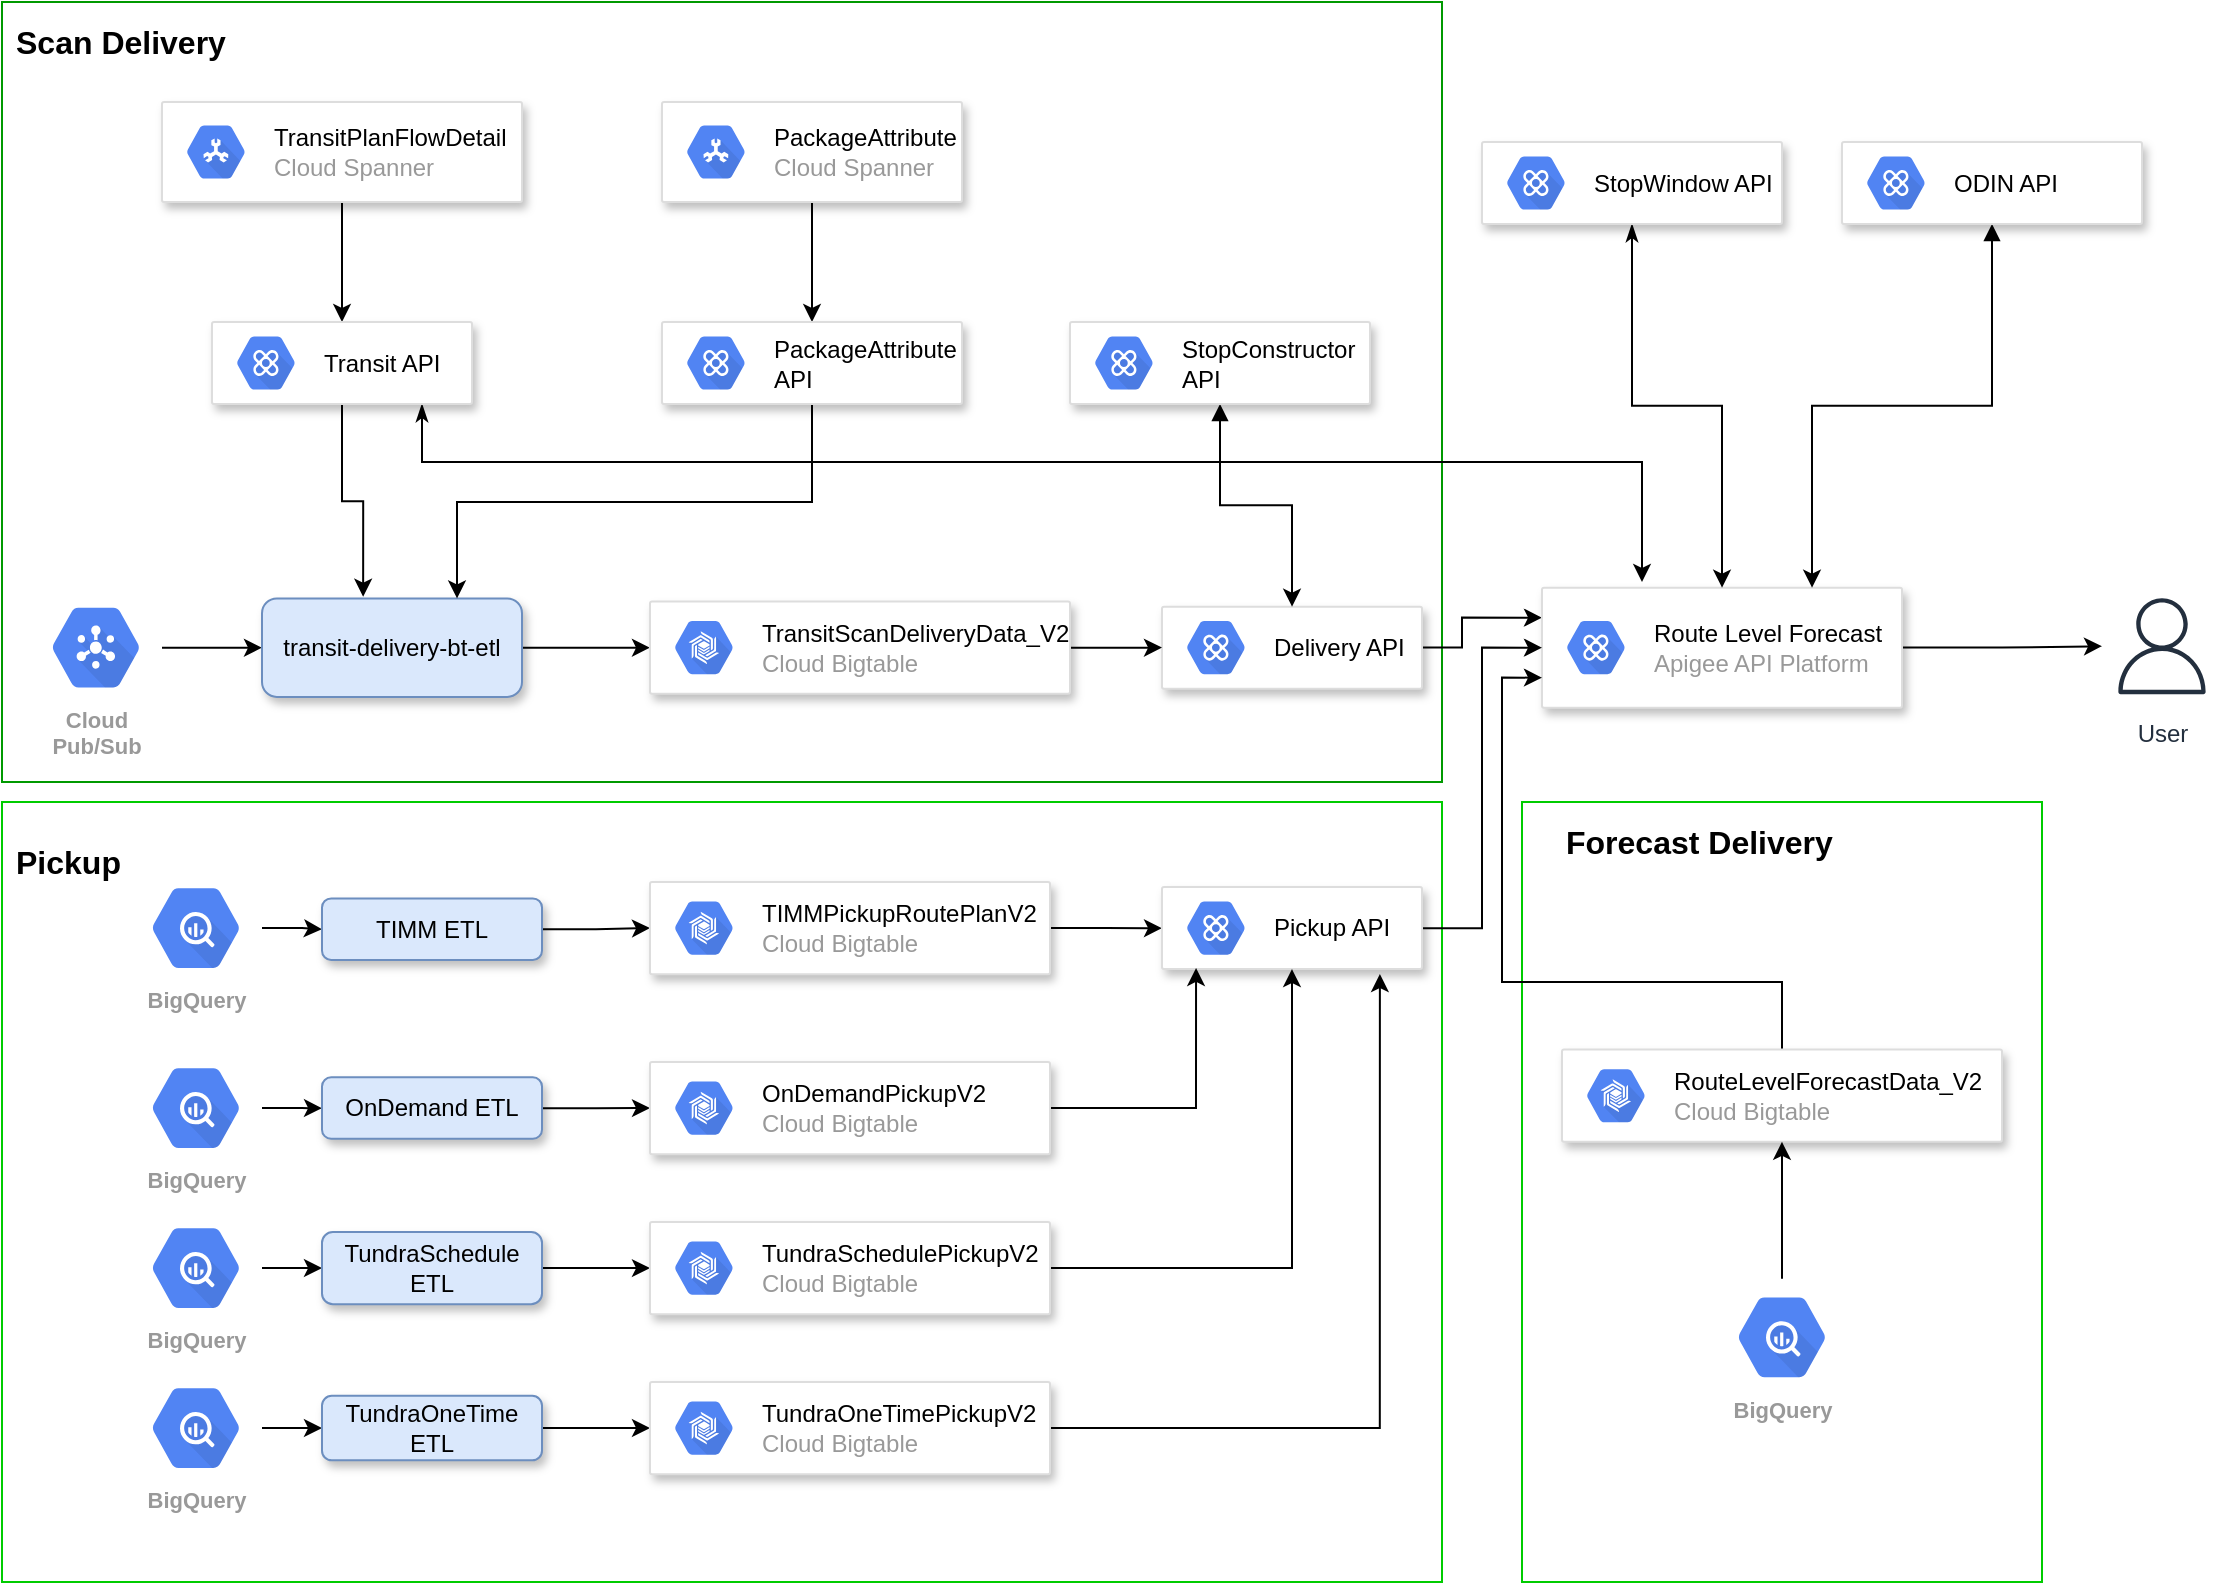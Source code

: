 <mxfile version="16.4.11" type="github">
  <diagram id="f106602c-feb2-e66a-4537-3a34d633f6aa" name="Page-1">
    <mxGraphModel dx="6103" dy="4062" grid="1" gridSize="10" guides="1" tooltips="1" connect="1" arrows="1" fold="1" page="1" pageScale="1" pageWidth="4681" pageHeight="3300" background="none" math="0" shadow="0">
      <root>
        <mxCell id="0" />
        <mxCell id="1" parent="0" />
        <mxCell id="_17MJ1O9a7a1vANiGVdv-1085" value="" style="rounded=0;whiteSpace=wrap;html=1;shadow=0;glass=0;fontColor=#000000;fillColor=none;strokeColor=#009900;" parent="1" vertex="1">
          <mxGeometry x="-1700" y="-770" width="720" height="390" as="geometry" />
        </mxCell>
        <mxCell id="_17MJ1O9a7a1vANiGVdv-1105" value="" style="rounded=0;whiteSpace=wrap;html=1;shadow=0;glass=0;fontColor=#000000;fillColor=none;strokeColor=#00CC00;" parent="1" vertex="1">
          <mxGeometry x="-940" y="-370" width="260" height="390" as="geometry" />
        </mxCell>
        <mxCell id="_17MJ1O9a7a1vANiGVdv-1092" value="" style="rounded=0;whiteSpace=wrap;html=1;shadow=0;glass=0;fontColor=#000000;fillColor=none;strokeColor=#00CC00;" parent="1" vertex="1">
          <mxGeometry x="-1700" y="-370" width="720" height="390" as="geometry" />
        </mxCell>
        <mxCell id="_17MJ1O9a7a1vANiGVdv-1053" value="" style="edgeStyle=orthogonalEdgeStyle;rounded=0;orthogonalLoop=1;jettySize=auto;html=1;fontColor=#000000;" parent="1" source="_17MJ1O9a7a1vANiGVdv-1001" target="_17MJ1O9a7a1vANiGVdv-1004" edge="1">
          <mxGeometry relative="1" as="geometry" />
        </mxCell>
        <mxCell id="_17MJ1O9a7a1vANiGVdv-1001" value="Cloud&#xa;Pub/Sub" style="sketch=0;html=1;fillColor=#5184F3;strokeColor=none;verticalAlign=top;labelPosition=center;verticalLabelPosition=bottom;align=center;spacingTop=-6;fontSize=11;fontStyle=1;fontColor=#999999;shape=mxgraph.gcp2.hexIcon;prIcon=cloud_pubsub" parent="1" vertex="1">
          <mxGeometry x="-1686" y="-476.43" width="66" height="58.5" as="geometry" />
        </mxCell>
        <mxCell id="_17MJ1O9a7a1vANiGVdv-1054" value="" style="edgeStyle=orthogonalEdgeStyle;rounded=0;orthogonalLoop=1;jettySize=auto;html=1;fontColor=#000000;" parent="1" source="_17MJ1O9a7a1vANiGVdv-1004" target="_17MJ1O9a7a1vANiGVdv-1050" edge="1">
          <mxGeometry relative="1" as="geometry" />
        </mxCell>
        <mxCell id="_17MJ1O9a7a1vANiGVdv-1004" value="transit-delivery-bt-etl" style="rounded=1;whiteSpace=wrap;html=1;fillColor=#dae8fc;strokeColor=#6c8ebf;shadow=1;" parent="1" vertex="1">
          <mxGeometry x="-1570" y="-471.81" width="130" height="49.25" as="geometry" />
        </mxCell>
        <mxCell id="_17MJ1O9a7a1vANiGVdv-1078" value="" style="edgeStyle=orthogonalEdgeStyle;rounded=0;orthogonalLoop=1;jettySize=auto;html=1;fontColor=#000000;" parent="1" source="_17MJ1O9a7a1vANiGVdv-1005" target="_17MJ1O9a7a1vANiGVdv-1021" edge="1">
          <mxGeometry relative="1" as="geometry" />
        </mxCell>
        <mxCell id="_17MJ1O9a7a1vANiGVdv-1005" value="" style="strokeColor=#dddddd;shadow=1;strokeWidth=1;rounded=1;absoluteArcSize=1;arcSize=2;" parent="1" vertex="1">
          <mxGeometry x="-1370" y="-720" width="150" height="50" as="geometry" />
        </mxCell>
        <mxCell id="_17MJ1O9a7a1vANiGVdv-1006" value="&lt;font color=&quot;#000000&quot;&gt;PackageAttribute&lt;/font&gt;&lt;br&gt;Cloud Spanner" style="sketch=0;dashed=0;connectable=0;html=1;fillColor=#5184F3;strokeColor=none;shape=mxgraph.gcp2.hexIcon;prIcon=cloud_spanner;part=1;labelPosition=right;verticalLabelPosition=middle;align=left;verticalAlign=middle;spacingLeft=5;fontColor=#999999;fontSize=12;" parent="_17MJ1O9a7a1vANiGVdv-1005" vertex="1">
          <mxGeometry y="0.5" width="44" height="39" relative="1" as="geometry">
            <mxPoint x="5" y="-19.5" as="offset" />
          </mxGeometry>
        </mxCell>
        <mxCell id="_17MJ1O9a7a1vANiGVdv-1077" value="" style="edgeStyle=orthogonalEdgeStyle;rounded=0;orthogonalLoop=1;jettySize=auto;html=1;fontColor=#000000;" parent="1" source="_17MJ1O9a7a1vANiGVdv-1007" target="_17MJ1O9a7a1vANiGVdv-1019" edge="1">
          <mxGeometry relative="1" as="geometry" />
        </mxCell>
        <mxCell id="_17MJ1O9a7a1vANiGVdv-1007" value="" style="strokeColor=#dddddd;shadow=1;strokeWidth=1;rounded=1;absoluteArcSize=1;arcSize=2;" parent="1" vertex="1">
          <mxGeometry x="-1620" y="-720" width="180" height="50" as="geometry" />
        </mxCell>
        <mxCell id="_17MJ1O9a7a1vANiGVdv-1008" value="&lt;font color=&quot;#000000&quot;&gt;TransitPlanFlowDetail&lt;/font&gt;&lt;br&gt;Cloud Spanner" style="sketch=0;dashed=0;connectable=0;html=1;fillColor=#5184F3;strokeColor=none;shape=mxgraph.gcp2.hexIcon;prIcon=cloud_spanner;part=1;labelPosition=right;verticalLabelPosition=middle;align=left;verticalAlign=middle;spacingLeft=5;fontColor=#999999;fontSize=12;" parent="_17MJ1O9a7a1vANiGVdv-1007" vertex="1">
          <mxGeometry y="0.5" width="44" height="39" relative="1" as="geometry">
            <mxPoint x="5" y="-19.5" as="offset" />
          </mxGeometry>
        </mxCell>
        <mxCell id="_17MJ1O9a7a1vANiGVdv-1056" value="" style="edgeStyle=orthogonalEdgeStyle;rounded=0;orthogonalLoop=1;jettySize=auto;html=1;fontColor=#000000;entryX=0;entryY=0.25;entryDx=0;entryDy=0;" parent="1" source="_17MJ1O9a7a1vANiGVdv-1015" target="_17MJ1O9a7a1vANiGVdv-1017" edge="1">
          <mxGeometry relative="1" as="geometry">
            <Array as="points">
              <mxPoint x="-970" y="-447" />
              <mxPoint x="-970" y="-462" />
            </Array>
          </mxGeometry>
        </mxCell>
        <mxCell id="_17MJ1O9a7a1vANiGVdv-1015" value="" style="strokeColor=#dddddd;shadow=1;strokeWidth=1;rounded=1;absoluteArcSize=1;arcSize=2;" parent="1" vertex="1">
          <mxGeometry x="-1120" y="-467.68" width="130" height="41" as="geometry" />
        </mxCell>
        <mxCell id="_17MJ1O9a7a1vANiGVdv-1016" value="&lt;font color=&quot;#000000&quot;&gt;Delivery API&lt;/font&gt;" style="sketch=0;dashed=0;connectable=0;html=1;fillColor=#5184F3;strokeColor=none;shape=mxgraph.gcp2.hexIcon;prIcon=apigee_api_platform;part=1;labelPosition=right;verticalLabelPosition=middle;align=left;verticalAlign=middle;spacingLeft=5;fontColor=#999999;fontSize=12;" parent="_17MJ1O9a7a1vANiGVdv-1015" vertex="1">
          <mxGeometry y="0.5" width="44" height="39" relative="1" as="geometry">
            <mxPoint x="5" y="-19.5" as="offset" />
          </mxGeometry>
        </mxCell>
        <mxCell id="_17MJ1O9a7a1vANiGVdv-1057" value="" style="edgeStyle=orthogonalEdgeStyle;rounded=0;orthogonalLoop=1;jettySize=auto;html=1;fontColor=#000000;" parent="1" source="_17MJ1O9a7a1vANiGVdv-1017" target="_17MJ1O9a7a1vANiGVdv-1027" edge="1">
          <mxGeometry relative="1" as="geometry" />
        </mxCell>
        <mxCell id="_17MJ1O9a7a1vANiGVdv-1017" value="" style="strokeColor=#dddddd;shadow=1;strokeWidth=1;rounded=1;absoluteArcSize=1;arcSize=2;fontColor=#000000;" parent="1" vertex="1">
          <mxGeometry x="-930" y="-477.18" width="180" height="60" as="geometry" />
        </mxCell>
        <mxCell id="_17MJ1O9a7a1vANiGVdv-1018" value="&lt;font color=&quot;#000000&quot;&gt;Route Level Forecast&lt;/font&gt;&lt;br&gt;Apigee API Platform" style="sketch=0;dashed=0;connectable=0;html=1;fillColor=#5184F3;strokeColor=none;shape=mxgraph.gcp2.hexIcon;prIcon=apigee_api_platform;part=1;labelPosition=right;verticalLabelPosition=middle;align=left;verticalAlign=middle;spacingLeft=5;fontColor=#999999;fontSize=12;" parent="_17MJ1O9a7a1vANiGVdv-1017" vertex="1">
          <mxGeometry y="0.5" width="44" height="39" relative="1" as="geometry">
            <mxPoint x="5" y="-19.5" as="offset" />
          </mxGeometry>
        </mxCell>
        <mxCell id="_17MJ1O9a7a1vANiGVdv-1081" style="edgeStyle=orthogonalEdgeStyle;rounded=0;orthogonalLoop=1;jettySize=auto;html=1;entryX=0.389;entryY=-0.017;entryDx=0;entryDy=0;entryPerimeter=0;fontColor=#000000;" parent="1" source="_17MJ1O9a7a1vANiGVdv-1019" target="_17MJ1O9a7a1vANiGVdv-1004" edge="1">
          <mxGeometry relative="1" as="geometry" />
        </mxCell>
        <mxCell id="ZAPBVQ64RDKezF9Ha-aI-3" style="edgeStyle=orthogonalEdgeStyle;rounded=0;orthogonalLoop=1;jettySize=auto;html=1;startArrow=classicThin;startFill=1;" edge="1" parent="1" source="_17MJ1O9a7a1vANiGVdv-1019">
          <mxGeometry relative="1" as="geometry">
            <mxPoint x="-880" y="-480" as="targetPoint" />
            <Array as="points">
              <mxPoint x="-1490" y="-540" />
              <mxPoint x="-880" y="-540" />
            </Array>
          </mxGeometry>
        </mxCell>
        <mxCell id="_17MJ1O9a7a1vANiGVdv-1019" value="" style="strokeColor=#dddddd;shadow=1;strokeWidth=1;rounded=1;absoluteArcSize=1;arcSize=2;" parent="1" vertex="1">
          <mxGeometry x="-1595" y="-610" width="130" height="41" as="geometry" />
        </mxCell>
        <mxCell id="_17MJ1O9a7a1vANiGVdv-1020" value="&lt;font color=&quot;#000000&quot;&gt;Transit API&lt;/font&gt;" style="sketch=0;dashed=0;connectable=0;html=1;fillColor=#5184F3;strokeColor=none;shape=mxgraph.gcp2.hexIcon;prIcon=apigee_api_platform;part=1;labelPosition=right;verticalLabelPosition=middle;align=left;verticalAlign=middle;spacingLeft=5;fontColor=#999999;fontSize=12;" parent="_17MJ1O9a7a1vANiGVdv-1019" vertex="1">
          <mxGeometry y="0.5" width="44" height="39" relative="1" as="geometry">
            <mxPoint x="5" y="-19.5" as="offset" />
          </mxGeometry>
        </mxCell>
        <mxCell id="_17MJ1O9a7a1vANiGVdv-1080" style="edgeStyle=orthogonalEdgeStyle;rounded=0;orthogonalLoop=1;jettySize=auto;html=1;entryX=0.75;entryY=0;entryDx=0;entryDy=0;fontColor=#000000;" parent="1" source="_17MJ1O9a7a1vANiGVdv-1021" target="_17MJ1O9a7a1vANiGVdv-1004" edge="1">
          <mxGeometry relative="1" as="geometry">
            <Array as="points">
              <mxPoint x="-1295" y="-520" />
              <mxPoint x="-1473" y="-520" />
            </Array>
          </mxGeometry>
        </mxCell>
        <mxCell id="_17MJ1O9a7a1vANiGVdv-1021" value="" style="strokeColor=#dddddd;shadow=1;strokeWidth=1;rounded=1;absoluteArcSize=1;arcSize=2;" parent="1" vertex="1">
          <mxGeometry x="-1370" y="-610" width="150" height="41" as="geometry" />
        </mxCell>
        <mxCell id="_17MJ1O9a7a1vANiGVdv-1022" value="&lt;font color=&quot;#000000&quot;&gt;PackageAttribute&lt;br&gt;API&lt;br&gt;&lt;/font&gt;" style="sketch=0;dashed=0;connectable=0;html=1;fillColor=#5184F3;strokeColor=none;shape=mxgraph.gcp2.hexIcon;prIcon=apigee_api_platform;part=1;labelPosition=right;verticalLabelPosition=middle;align=left;verticalAlign=middle;spacingLeft=5;fontColor=#999999;fontSize=12;" parent="_17MJ1O9a7a1vANiGVdv-1021" vertex="1">
          <mxGeometry y="0.5" width="44" height="39" relative="1" as="geometry">
            <mxPoint x="5" y="-19.5" as="offset" />
          </mxGeometry>
        </mxCell>
        <mxCell id="_17MJ1O9a7a1vANiGVdv-1082" style="edgeStyle=orthogonalEdgeStyle;rounded=0;orthogonalLoop=1;jettySize=auto;html=1;entryX=0.5;entryY=0;entryDx=0;entryDy=0;fontColor=#000000;startArrow=block;startFill=1;" parent="1" source="_17MJ1O9a7a1vANiGVdv-1023" target="_17MJ1O9a7a1vANiGVdv-1015" edge="1">
          <mxGeometry relative="1" as="geometry" />
        </mxCell>
        <mxCell id="_17MJ1O9a7a1vANiGVdv-1023" value="" style="strokeColor=#dddddd;shadow=1;strokeWidth=1;rounded=1;absoluteArcSize=1;arcSize=2;" parent="1" vertex="1">
          <mxGeometry x="-1166" y="-610" width="150" height="41" as="geometry" />
        </mxCell>
        <mxCell id="_17MJ1O9a7a1vANiGVdv-1024" value="&lt;font color=&quot;#000000&quot;&gt;StopConstructor&lt;br&gt;API&lt;/font&gt;" style="sketch=0;dashed=0;connectable=0;html=1;fillColor=#5184F3;strokeColor=none;shape=mxgraph.gcp2.hexIcon;prIcon=apigee_api_platform;part=1;labelPosition=right;verticalLabelPosition=middle;align=left;verticalAlign=middle;spacingLeft=5;fontColor=#999999;fontSize=12;" parent="_17MJ1O9a7a1vANiGVdv-1023" vertex="1">
          <mxGeometry y="0.5" width="44" height="39" relative="1" as="geometry">
            <mxPoint x="5" y="-19.5" as="offset" />
          </mxGeometry>
        </mxCell>
        <mxCell id="_17MJ1O9a7a1vANiGVdv-1084" style="edgeStyle=orthogonalEdgeStyle;rounded=0;orthogonalLoop=1;jettySize=auto;html=1;fontColor=#000000;startArrow=block;startFill=1;entryX=0.75;entryY=0;entryDx=0;entryDy=0;" parent="1" source="_17MJ1O9a7a1vANiGVdv-1025" target="_17MJ1O9a7a1vANiGVdv-1017" edge="1">
          <mxGeometry relative="1" as="geometry">
            <mxPoint x="-770" y="-530" as="targetPoint" />
          </mxGeometry>
        </mxCell>
        <mxCell id="_17MJ1O9a7a1vANiGVdv-1025" value="" style="strokeColor=#dddddd;shadow=1;strokeWidth=1;rounded=1;absoluteArcSize=1;arcSize=2;" parent="1" vertex="1">
          <mxGeometry x="-780" y="-700" width="150" height="41" as="geometry" />
        </mxCell>
        <mxCell id="_17MJ1O9a7a1vANiGVdv-1026" value="&lt;font color=&quot;#000000&quot;&gt;ODIN API&lt;/font&gt;" style="sketch=0;dashed=0;connectable=0;html=1;fillColor=#5184F3;strokeColor=none;shape=mxgraph.gcp2.hexIcon;prIcon=apigee_api_platform;part=1;labelPosition=right;verticalLabelPosition=middle;align=left;verticalAlign=middle;spacingLeft=5;fontColor=#999999;fontSize=12;" parent="_17MJ1O9a7a1vANiGVdv-1025" vertex="1">
          <mxGeometry y="0.5" width="44" height="39" relative="1" as="geometry">
            <mxPoint x="5" y="-19.5" as="offset" />
          </mxGeometry>
        </mxCell>
        <mxCell id="_17MJ1O9a7a1vANiGVdv-1027" value="User" style="sketch=0;outlineConnect=0;fontColor=#232F3E;gradientColor=none;strokeColor=#232F3E;fillColor=#ffffff;dashed=0;verticalLabelPosition=bottom;verticalAlign=top;align=center;html=1;fontSize=12;fontStyle=0;aspect=fixed;shape=mxgraph.aws4.resourceIcon;resIcon=mxgraph.aws4.user;" parent="1" vertex="1">
          <mxGeometry x="-650" y="-477.93" width="60" height="60" as="geometry" />
        </mxCell>
        <mxCell id="_17MJ1O9a7a1vANiGVdv-1028" value="BigQuery" style="sketch=0;html=1;fillColor=#5184F3;strokeColor=none;verticalAlign=top;labelPosition=center;verticalLabelPosition=bottom;align=center;spacingTop=-6;fontSize=11;fontStyle=1;fontColor=#999999;shape=mxgraph.gcp2.hexIcon;prIcon=bigquery" parent="1" vertex="1">
          <mxGeometry x="-1636" y="-336.19" width="66" height="58.5" as="geometry" />
        </mxCell>
        <mxCell id="_17MJ1O9a7a1vANiGVdv-1076" style="edgeStyle=orthogonalEdgeStyle;rounded=0;orthogonalLoop=1;jettySize=auto;html=1;entryX=0;entryY=0.5;entryDx=0;entryDy=0;fontColor=#000000;" parent="1" source="_17MJ1O9a7a1vANiGVdv-1047" target="_17MJ1O9a7a1vANiGVdv-1017" edge="1">
          <mxGeometry relative="1" as="geometry" />
        </mxCell>
        <mxCell id="_17MJ1O9a7a1vANiGVdv-1055" value="" style="edgeStyle=orthogonalEdgeStyle;rounded=0;orthogonalLoop=1;jettySize=auto;html=1;fontColor=#000000;" parent="1" source="_17MJ1O9a7a1vANiGVdv-1050" target="_17MJ1O9a7a1vANiGVdv-1015" edge="1">
          <mxGeometry relative="1" as="geometry" />
        </mxCell>
        <mxCell id="_17MJ1O9a7a1vANiGVdv-1050" value="" style="strokeColor=#dddddd;shadow=1;strokeWidth=1;rounded=1;absoluteArcSize=1;arcSize=2;fontColor=#000000;" parent="1" vertex="1">
          <mxGeometry x="-1376" y="-470.24" width="210" height="46.12" as="geometry" />
        </mxCell>
        <mxCell id="_17MJ1O9a7a1vANiGVdv-1051" value="&lt;font color=&quot;#000000&quot;&gt;TransitScanDeliveryData_V2&lt;br&gt;&lt;/font&gt;Cloud Bigtable" style="sketch=0;dashed=0;connectable=0;html=1;fillColor=#5184F3;strokeColor=none;shape=mxgraph.gcp2.hexIcon;prIcon=cloud_bigtable;part=1;labelPosition=right;verticalLabelPosition=middle;align=left;verticalAlign=middle;spacingLeft=5;fontColor=#999999;fontSize=12;" parent="_17MJ1O9a7a1vANiGVdv-1050" vertex="1">
          <mxGeometry y="0.5" width="44" height="39" relative="1" as="geometry">
            <mxPoint x="5" y="-19.5" as="offset" />
          </mxGeometry>
        </mxCell>
        <mxCell id="_17MJ1O9a7a1vANiGVdv-1098" value="&lt;font style=&quot;font-size: 16px;&quot;&gt;Scan Delivery&lt;/font&gt;" style="text;strokeColor=#d6b656;fillColor=#fff2cc;html=1;fontSize=16;fontStyle=1;verticalAlign=middle;align=left;rounded=0;shadow=0;glass=0;labelBorderColor=none;fontFamily=Helvetica;opacity=0;labelBackgroundColor=default;" parent="1" vertex="1">
          <mxGeometry x="-1695" y="-770" width="100" height="40" as="geometry" />
        </mxCell>
        <mxCell id="_17MJ1O9a7a1vANiGVdv-1099" value="&lt;font style=&quot;font-size: 16px&quot;&gt;Pickup&lt;/font&gt;" style="text;strokeColor=#d6b656;fillColor=#fff2cc;html=1;fontSize=16;fontStyle=1;verticalAlign=middle;align=left;rounded=0;shadow=0;glass=0;labelBorderColor=none;fontFamily=Helvetica;opacity=0;labelBackgroundColor=default;" parent="1" vertex="1">
          <mxGeometry x="-1695" y="-360" width="100" height="40" as="geometry" />
        </mxCell>
        <mxCell id="_17MJ1O9a7a1vANiGVdv-1104" style="edgeStyle=orthogonalEdgeStyle;rounded=0;orthogonalLoop=1;jettySize=auto;html=1;fontFamily=Helvetica;fontSize=16;fontColor=default;startArrow=none;startFill=0;entryX=0;entryY=0.75;entryDx=0;entryDy=0;" parent="1" source="_17MJ1O9a7a1vANiGVdv-1102" target="_17MJ1O9a7a1vANiGVdv-1017" edge="1">
          <mxGeometry relative="1" as="geometry">
            <mxPoint x="-840" y="-380" as="targetPoint" />
            <Array as="points">
              <mxPoint x="-810" y="-280" />
              <mxPoint x="-950" y="-280" />
              <mxPoint x="-950" y="-432" />
            </Array>
          </mxGeometry>
        </mxCell>
        <mxCell id="_17MJ1O9a7a1vANiGVdv-1102" value="" style="strokeColor=#dddddd;shadow=1;strokeWidth=1;rounded=1;absoluteArcSize=1;arcSize=2;fontColor=#000000;" parent="1" vertex="1">
          <mxGeometry x="-920" y="-246.19" width="220" height="46.12" as="geometry" />
        </mxCell>
        <mxCell id="_17MJ1O9a7a1vANiGVdv-1103" value="&lt;font color=&quot;#000000&quot;&gt;RouteLevelForecastData_V2&lt;br&gt;&lt;/font&gt;Cloud Bigtable" style="sketch=0;dashed=0;connectable=0;html=1;fillColor=#5184F3;strokeColor=none;shape=mxgraph.gcp2.hexIcon;prIcon=cloud_bigtable;part=1;labelPosition=right;verticalLabelPosition=middle;align=left;verticalAlign=middle;spacingLeft=5;fontColor=#999999;fontSize=12;" parent="_17MJ1O9a7a1vANiGVdv-1102" vertex="1">
          <mxGeometry y="0.5" width="44" height="39" relative="1" as="geometry">
            <mxPoint x="5" y="-19.5" as="offset" />
          </mxGeometry>
        </mxCell>
        <mxCell id="_17MJ1O9a7a1vANiGVdv-1070" value="" style="edgeStyle=orthogonalEdgeStyle;rounded=0;orthogonalLoop=1;jettySize=auto;html=1;fontColor=#000000;" parent="1" source="_17MJ1O9a7a1vANiGVdv-1028" target="_17MJ1O9a7a1vANiGVdv-1036" edge="1">
          <mxGeometry relative="1" as="geometry" />
        </mxCell>
        <mxCell id="_17MJ1O9a7a1vANiGVdv-1068" value="" style="edgeStyle=orthogonalEdgeStyle;rounded=0;orthogonalLoop=1;jettySize=auto;html=1;fontColor=#000000;" parent="1" source="_17MJ1O9a7a1vANiGVdv-1029" target="_17MJ1O9a7a1vANiGVdv-1041" edge="1">
          <mxGeometry relative="1" as="geometry" />
        </mxCell>
        <mxCell id="_17MJ1O9a7a1vANiGVdv-1029" value="BigQuery" style="sketch=0;html=1;fillColor=#5184F3;strokeColor=none;verticalAlign=top;labelPosition=center;verticalLabelPosition=bottom;align=center;spacingTop=-6;fontSize=11;fontStyle=1;fontColor=#999999;shape=mxgraph.gcp2.hexIcon;prIcon=bigquery" parent="1" vertex="1">
          <mxGeometry x="-1636" y="-246.19" width="66" height="58.5" as="geometry" />
        </mxCell>
        <mxCell id="_17MJ1O9a7a1vANiGVdv-1066" value="" style="edgeStyle=orthogonalEdgeStyle;rounded=0;orthogonalLoop=1;jettySize=auto;html=1;fontColor=#000000;" parent="1" source="_17MJ1O9a7a1vANiGVdv-1030" target="_17MJ1O9a7a1vANiGVdv-1042" edge="1">
          <mxGeometry relative="1" as="geometry" />
        </mxCell>
        <mxCell id="_17MJ1O9a7a1vANiGVdv-1030" value="BigQuery" style="sketch=0;html=1;fillColor=#5184F3;strokeColor=none;verticalAlign=top;labelPosition=center;verticalLabelPosition=bottom;align=center;spacingTop=-6;fontSize=11;fontStyle=1;fontColor=#999999;shape=mxgraph.gcp2.hexIcon;prIcon=bigquery" parent="1" vertex="1">
          <mxGeometry x="-1636" y="-166.19" width="66" height="58.5" as="geometry" />
        </mxCell>
        <mxCell id="_17MJ1O9a7a1vANiGVdv-1064" value="" style="edgeStyle=orthogonalEdgeStyle;rounded=0;orthogonalLoop=1;jettySize=auto;html=1;fontColor=#000000;" parent="1" source="_17MJ1O9a7a1vANiGVdv-1031" target="_17MJ1O9a7a1vANiGVdv-1043" edge="1">
          <mxGeometry relative="1" as="geometry" />
        </mxCell>
        <mxCell id="_17MJ1O9a7a1vANiGVdv-1031" value="BigQuery" style="sketch=0;html=1;fillColor=#5184F3;strokeColor=none;verticalAlign=top;labelPosition=center;verticalLabelPosition=bottom;align=center;spacingTop=-6;fontSize=11;fontStyle=1;fontColor=#999999;shape=mxgraph.gcp2.hexIcon;prIcon=bigquery" parent="1" vertex="1">
          <mxGeometry x="-1636" y="-86.19" width="66" height="58.5" as="geometry" />
        </mxCell>
        <mxCell id="_17MJ1O9a7a1vANiGVdv-1071" value="" style="edgeStyle=orthogonalEdgeStyle;rounded=0;orthogonalLoop=1;jettySize=auto;html=1;fontColor=#000000;" parent="1" source="_17MJ1O9a7a1vANiGVdv-1036" target="_17MJ1O9a7a1vANiGVdv-1039" edge="1">
          <mxGeometry relative="1" as="geometry" />
        </mxCell>
        <mxCell id="_17MJ1O9a7a1vANiGVdv-1036" value="TIMM ETL" style="rounded=1;whiteSpace=wrap;html=1;fillColor=#dae8fc;strokeColor=#6c8ebf;shadow=1;glass=0;" parent="1" vertex="1">
          <mxGeometry x="-1540" y="-321.81" width="110" height="30.75" as="geometry" />
        </mxCell>
        <mxCell id="_17MJ1O9a7a1vANiGVdv-1072" value="" style="edgeStyle=orthogonalEdgeStyle;rounded=0;orthogonalLoop=1;jettySize=auto;html=1;fontColor=#000000;" parent="1" source="_17MJ1O9a7a1vANiGVdv-1039" target="_17MJ1O9a7a1vANiGVdv-1047" edge="1">
          <mxGeometry relative="1" as="geometry" />
        </mxCell>
        <mxCell id="_17MJ1O9a7a1vANiGVdv-1039" value="" style="strokeColor=#dddddd;shadow=1;strokeWidth=1;rounded=1;absoluteArcSize=1;arcSize=2;fontColor=#000000;" parent="1" vertex="1">
          <mxGeometry x="-1376" y="-330" width="200" height="46.12" as="geometry" />
        </mxCell>
        <mxCell id="_17MJ1O9a7a1vANiGVdv-1040" value="&lt;font color=&quot;#000000&quot;&gt;TIMMPickupRoutePlanV2&lt;br&gt;&lt;/font&gt;Cloud Bigtable" style="sketch=0;dashed=0;connectable=0;html=1;fillColor=#5184F3;strokeColor=none;shape=mxgraph.gcp2.hexIcon;prIcon=cloud_bigtable;part=1;labelPosition=right;verticalLabelPosition=middle;align=left;verticalAlign=middle;spacingLeft=5;fontColor=#999999;fontSize=12;" parent="_17MJ1O9a7a1vANiGVdv-1039" vertex="1">
          <mxGeometry y="0.5" width="44" height="39" relative="1" as="geometry">
            <mxPoint x="5" y="-19.5" as="offset" />
          </mxGeometry>
        </mxCell>
        <mxCell id="_17MJ1O9a7a1vANiGVdv-1069" value="" style="edgeStyle=orthogonalEdgeStyle;rounded=0;orthogonalLoop=1;jettySize=auto;html=1;fontColor=#000000;" parent="1" source="_17MJ1O9a7a1vANiGVdv-1041" target="_17MJ1O9a7a1vANiGVdv-1058" edge="1">
          <mxGeometry relative="1" as="geometry" />
        </mxCell>
        <mxCell id="_17MJ1O9a7a1vANiGVdv-1041" value="OnDemand ETL" style="rounded=1;whiteSpace=wrap;html=1;fillColor=#dae8fc;strokeColor=#6c8ebf;shadow=1;glass=0;" parent="1" vertex="1">
          <mxGeometry x="-1540" y="-232.32" width="110" height="30.75" as="geometry" />
        </mxCell>
        <mxCell id="_17MJ1O9a7a1vANiGVdv-1067" value="" style="edgeStyle=orthogonalEdgeStyle;rounded=0;orthogonalLoop=1;jettySize=auto;html=1;fontColor=#000000;" parent="1" source="_17MJ1O9a7a1vANiGVdv-1042" target="_17MJ1O9a7a1vANiGVdv-1060" edge="1">
          <mxGeometry relative="1" as="geometry" />
        </mxCell>
        <mxCell id="_17MJ1O9a7a1vANiGVdv-1042" value="TundraSchedule ETL" style="rounded=1;whiteSpace=wrap;html=1;fillColor=#dae8fc;strokeColor=#6c8ebf;shadow=1;glass=0;" parent="1" vertex="1">
          <mxGeometry x="-1540" y="-155" width="110" height="36.12" as="geometry" />
        </mxCell>
        <mxCell id="_17MJ1O9a7a1vANiGVdv-1065" value="" style="edgeStyle=orthogonalEdgeStyle;rounded=0;orthogonalLoop=1;jettySize=auto;html=1;fontColor=#000000;" parent="1" source="_17MJ1O9a7a1vANiGVdv-1043" target="_17MJ1O9a7a1vANiGVdv-1062" edge="1">
          <mxGeometry relative="1" as="geometry" />
        </mxCell>
        <mxCell id="_17MJ1O9a7a1vANiGVdv-1043" value="TundraOneTime ETL" style="rounded=1;whiteSpace=wrap;html=1;fillColor=#dae8fc;strokeColor=#6c8ebf;shadow=1;glass=0;" parent="1" vertex="1">
          <mxGeometry x="-1540" y="-73.07" width="110" height="32.25" as="geometry" />
        </mxCell>
        <mxCell id="_17MJ1O9a7a1vANiGVdv-1047" value="" style="strokeColor=#dddddd;shadow=1;strokeWidth=1;rounded=1;absoluteArcSize=1;arcSize=2;" parent="1" vertex="1">
          <mxGeometry x="-1120" y="-327.44" width="130" height="41" as="geometry" />
        </mxCell>
        <mxCell id="_17MJ1O9a7a1vANiGVdv-1048" value="&lt;font color=&quot;#000000&quot;&gt;Pickup API&lt;/font&gt;" style="sketch=0;dashed=0;connectable=0;html=1;fillColor=#5184F3;strokeColor=none;shape=mxgraph.gcp2.hexIcon;prIcon=apigee_api_platform;part=1;labelPosition=right;verticalLabelPosition=middle;align=left;verticalAlign=middle;spacingLeft=5;fontColor=#999999;fontSize=12;" parent="_17MJ1O9a7a1vANiGVdv-1047" vertex="1">
          <mxGeometry y="0.5" width="44" height="39" relative="1" as="geometry">
            <mxPoint x="5" y="-19.5" as="offset" />
          </mxGeometry>
        </mxCell>
        <mxCell id="_17MJ1O9a7a1vANiGVdv-1073" style="edgeStyle=orthogonalEdgeStyle;rounded=0;orthogonalLoop=1;jettySize=auto;html=1;entryX=0.131;entryY=0.986;entryDx=0;entryDy=0;entryPerimeter=0;fontColor=#000000;" parent="1" source="_17MJ1O9a7a1vANiGVdv-1058" target="_17MJ1O9a7a1vANiGVdv-1047" edge="1">
          <mxGeometry relative="1" as="geometry" />
        </mxCell>
        <mxCell id="_17MJ1O9a7a1vANiGVdv-1058" value="" style="strokeColor=#dddddd;shadow=1;strokeWidth=1;rounded=1;absoluteArcSize=1;arcSize=2;fontColor=#000000;" parent="1" vertex="1">
          <mxGeometry x="-1376" y="-240" width="200" height="46.12" as="geometry" />
        </mxCell>
        <mxCell id="_17MJ1O9a7a1vANiGVdv-1059" value="&lt;span style=&quot;color: rgb(0 , 0 , 0)&quot;&gt;OnDemandPickupV2&lt;br&gt;&lt;/span&gt;Cloud Bigtable" style="sketch=0;dashed=0;connectable=0;html=1;fillColor=#5184F3;strokeColor=none;shape=mxgraph.gcp2.hexIcon;prIcon=cloud_bigtable;part=1;labelPosition=right;verticalLabelPosition=middle;align=left;verticalAlign=middle;spacingLeft=5;fontColor=#999999;fontSize=12;" parent="_17MJ1O9a7a1vANiGVdv-1058" vertex="1">
          <mxGeometry y="0.5" width="44" height="39" relative="1" as="geometry">
            <mxPoint x="5" y="-19.5" as="offset" />
          </mxGeometry>
        </mxCell>
        <mxCell id="_17MJ1O9a7a1vANiGVdv-1074" style="edgeStyle=orthogonalEdgeStyle;rounded=0;orthogonalLoop=1;jettySize=auto;html=1;entryX=0.5;entryY=1;entryDx=0;entryDy=0;fontColor=#000000;" parent="1" source="_17MJ1O9a7a1vANiGVdv-1060" target="_17MJ1O9a7a1vANiGVdv-1047" edge="1">
          <mxGeometry relative="1" as="geometry" />
        </mxCell>
        <mxCell id="_17MJ1O9a7a1vANiGVdv-1060" value="" style="strokeColor=#dddddd;shadow=1;strokeWidth=1;rounded=1;absoluteArcSize=1;arcSize=2;fontColor=#000000;" parent="1" vertex="1">
          <mxGeometry x="-1376" y="-160" width="200" height="46.12" as="geometry" />
        </mxCell>
        <mxCell id="_17MJ1O9a7a1vANiGVdv-1061" value="&lt;span style=&quot;color: rgb(0 , 0 , 0)&quot;&gt;TundraSchedulePickupV2&lt;/span&gt;&lt;font color=&quot;#000000&quot;&gt;&lt;br&gt;&lt;/font&gt;Cloud Bigtable" style="sketch=0;dashed=0;connectable=0;html=1;fillColor=#5184F3;strokeColor=none;shape=mxgraph.gcp2.hexIcon;prIcon=cloud_bigtable;part=1;labelPosition=right;verticalLabelPosition=middle;align=left;verticalAlign=middle;spacingLeft=5;fontColor=#999999;fontSize=12;" parent="_17MJ1O9a7a1vANiGVdv-1060" vertex="1">
          <mxGeometry y="0.5" width="44" height="39" relative="1" as="geometry">
            <mxPoint x="5" y="-19.5" as="offset" />
          </mxGeometry>
        </mxCell>
        <mxCell id="_17MJ1O9a7a1vANiGVdv-1075" style="edgeStyle=orthogonalEdgeStyle;rounded=0;orthogonalLoop=1;jettySize=auto;html=1;entryX=0.838;entryY=1.06;entryDx=0;entryDy=0;entryPerimeter=0;fontColor=#000000;" parent="1" source="_17MJ1O9a7a1vANiGVdv-1062" target="_17MJ1O9a7a1vANiGVdv-1047" edge="1">
          <mxGeometry relative="1" as="geometry" />
        </mxCell>
        <mxCell id="_17MJ1O9a7a1vANiGVdv-1062" value="" style="strokeColor=#dddddd;shadow=1;strokeWidth=1;rounded=1;absoluteArcSize=1;arcSize=2;fontColor=#000000;" parent="1" vertex="1">
          <mxGeometry x="-1376" y="-80" width="200" height="46.12" as="geometry" />
        </mxCell>
        <mxCell id="_17MJ1O9a7a1vANiGVdv-1063" value="&lt;span style=&quot;color: rgb(0 , 0 , 0)&quot;&gt;TundraOneTimePickupV2&lt;/span&gt;&lt;font color=&quot;#000000&quot;&gt;&lt;br&gt;&lt;/font&gt;Cloud Bigtable" style="sketch=0;dashed=0;connectable=0;html=1;fillColor=#5184F3;strokeColor=none;shape=mxgraph.gcp2.hexIcon;prIcon=cloud_bigtable;part=1;labelPosition=right;verticalLabelPosition=middle;align=left;verticalAlign=middle;spacingLeft=5;fontColor=#999999;fontSize=12;" parent="_17MJ1O9a7a1vANiGVdv-1062" vertex="1">
          <mxGeometry y="0.5" width="44" height="39" relative="1" as="geometry">
            <mxPoint x="5" y="-19.5" as="offset" />
          </mxGeometry>
        </mxCell>
        <mxCell id="_17MJ1O9a7a1vANiGVdv-1107" value="" style="edgeStyle=orthogonalEdgeStyle;rounded=0;orthogonalLoop=1;jettySize=auto;html=1;fontFamily=Helvetica;fontSize=16;fontColor=default;startArrow=none;startFill=0;" parent="1" source="_17MJ1O9a7a1vANiGVdv-1106" target="_17MJ1O9a7a1vANiGVdv-1102" edge="1">
          <mxGeometry relative="1" as="geometry" />
        </mxCell>
        <mxCell id="_17MJ1O9a7a1vANiGVdv-1106" value="BigQuery" style="sketch=0;html=1;fillColor=#5184F3;strokeColor=none;verticalAlign=top;labelPosition=center;verticalLabelPosition=bottom;align=center;spacingTop=-6;fontSize=11;fontStyle=1;fontColor=#999999;shape=mxgraph.gcp2.hexIcon;prIcon=bigquery" parent="1" vertex="1">
          <mxGeometry x="-843" y="-131.57" width="66" height="58.5" as="geometry" />
        </mxCell>
        <mxCell id="_17MJ1O9a7a1vANiGVdv-1108" value="&lt;font style=&quot;font-size: 16px&quot;&gt;Forecast Delivery&lt;/font&gt;" style="text;strokeColor=#d6b656;fillColor=#fff2cc;html=1;fontSize=16;fontStyle=1;verticalAlign=middle;align=left;rounded=0;shadow=0;glass=0;labelBorderColor=none;fontFamily=Helvetica;opacity=0;labelBackgroundColor=default;" parent="1" vertex="1">
          <mxGeometry x="-920" y="-370" width="100" height="40" as="geometry" />
        </mxCell>
        <mxCell id="ZAPBVQ64RDKezF9Ha-aI-6" style="edgeStyle=orthogonalEdgeStyle;rounded=0;orthogonalLoop=1;jettySize=auto;html=1;startArrow=classicThin;startFill=1;" edge="1" parent="1" source="ZAPBVQ64RDKezF9Ha-aI-4" target="_17MJ1O9a7a1vANiGVdv-1017">
          <mxGeometry relative="1" as="geometry" />
        </mxCell>
        <mxCell id="ZAPBVQ64RDKezF9Ha-aI-4" value="" style="strokeColor=#dddddd;shadow=1;strokeWidth=1;rounded=1;absoluteArcSize=1;arcSize=2;" vertex="1" parent="1">
          <mxGeometry x="-960" y="-700" width="150" height="41" as="geometry" />
        </mxCell>
        <mxCell id="ZAPBVQ64RDKezF9Ha-aI-5" value="&lt;font color=&quot;#000000&quot;&gt;StopWindow API&lt;/font&gt;" style="sketch=0;dashed=0;connectable=0;html=1;fillColor=#5184F3;strokeColor=none;shape=mxgraph.gcp2.hexIcon;prIcon=apigee_api_platform;part=1;labelPosition=right;verticalLabelPosition=middle;align=left;verticalAlign=middle;spacingLeft=5;fontColor=#999999;fontSize=12;" vertex="1" parent="ZAPBVQ64RDKezF9Ha-aI-4">
          <mxGeometry y="0.5" width="44" height="39" relative="1" as="geometry">
            <mxPoint x="5" y="-19.5" as="offset" />
          </mxGeometry>
        </mxCell>
      </root>
    </mxGraphModel>
  </diagram>
</mxfile>
